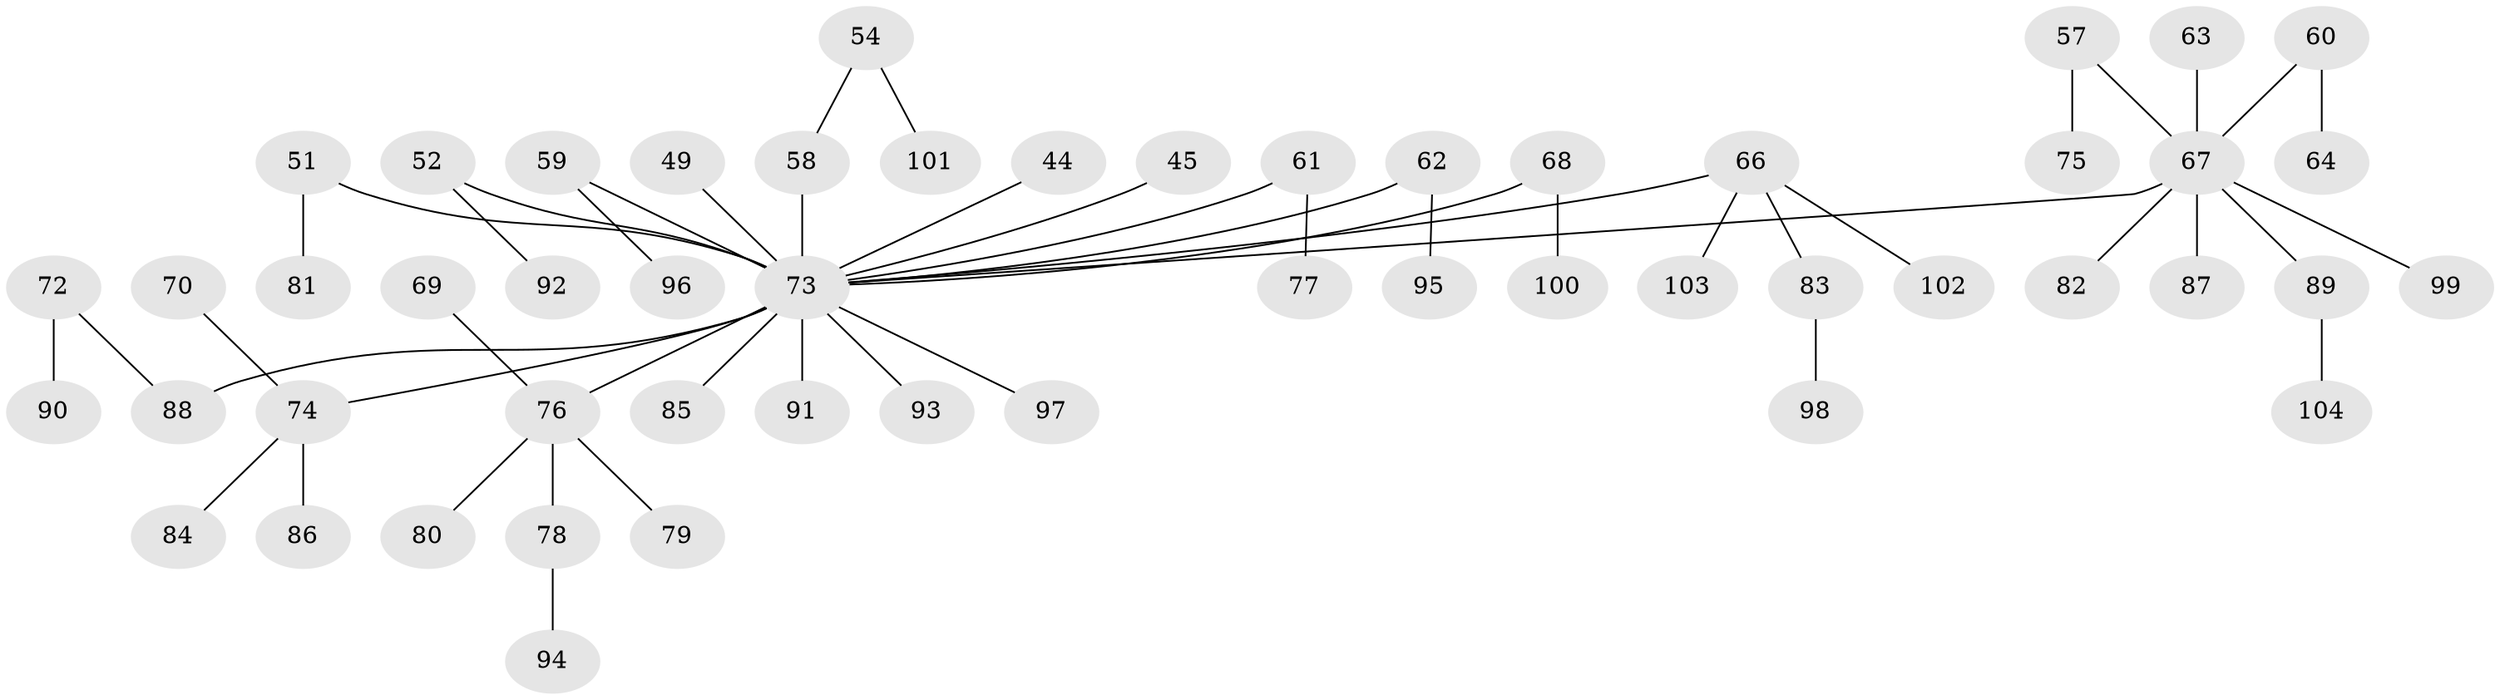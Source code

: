 // original degree distribution, {7: 0.019230769230769232, 6: 0.009615384615384616, 2: 0.28846153846153844, 5: 0.057692307692307696, 1: 0.4807692307692308, 4: 0.009615384615384616, 3: 0.1346153846153846}
// Generated by graph-tools (version 1.1) at 2025/53/03/09/25 04:53:16]
// undirected, 52 vertices, 51 edges
graph export_dot {
graph [start="1"]
  node [color=gray90,style=filled];
  44;
  45;
  49;
  51;
  52;
  54;
  57 [super="+20"];
  58 [super="+43"];
  59;
  60;
  61;
  62 [super="+38"];
  63;
  64;
  66 [super="+10"];
  67 [super="+33"];
  68;
  69;
  70;
  72 [super="+71"];
  73 [super="+2+8+5+14+65+40+42"];
  74 [super="+26+28+48+56+35"];
  75;
  76 [super="+53+47"];
  77;
  78;
  79;
  80;
  81;
  82;
  83;
  84;
  85;
  86;
  87;
  88 [super="+55"];
  89;
  90;
  91;
  92;
  93;
  94;
  95;
  96;
  97;
  98;
  99;
  100;
  101;
  102;
  103;
  104;
  44 -- 73;
  45 -- 73;
  49 -- 73;
  51 -- 81;
  51 -- 73;
  52 -- 92;
  52 -- 73;
  54 -- 101;
  54 -- 58;
  57 -- 75;
  57 -- 67;
  58 -- 73;
  59 -- 96;
  59 -- 73;
  60 -- 64;
  60 -- 67;
  61 -- 77;
  61 -- 73;
  62 -- 95;
  62 -- 73;
  63 -- 67;
  66 -- 83;
  66 -- 103;
  66 -- 102;
  66 -- 73;
  67 -- 82;
  67 -- 89;
  67 -- 99;
  67 -- 87;
  67 -- 73;
  68 -- 100;
  68 -- 73;
  69 -- 76;
  70 -- 74;
  72 -- 90;
  72 -- 88;
  73 -- 91;
  73 -- 88;
  73 -- 76;
  73 -- 97;
  73 -- 74;
  73 -- 85;
  73 -- 93;
  74 -- 84;
  74 -- 86;
  76 -- 78;
  76 -- 80;
  76 -- 79;
  78 -- 94;
  83 -- 98;
  89 -- 104;
}

